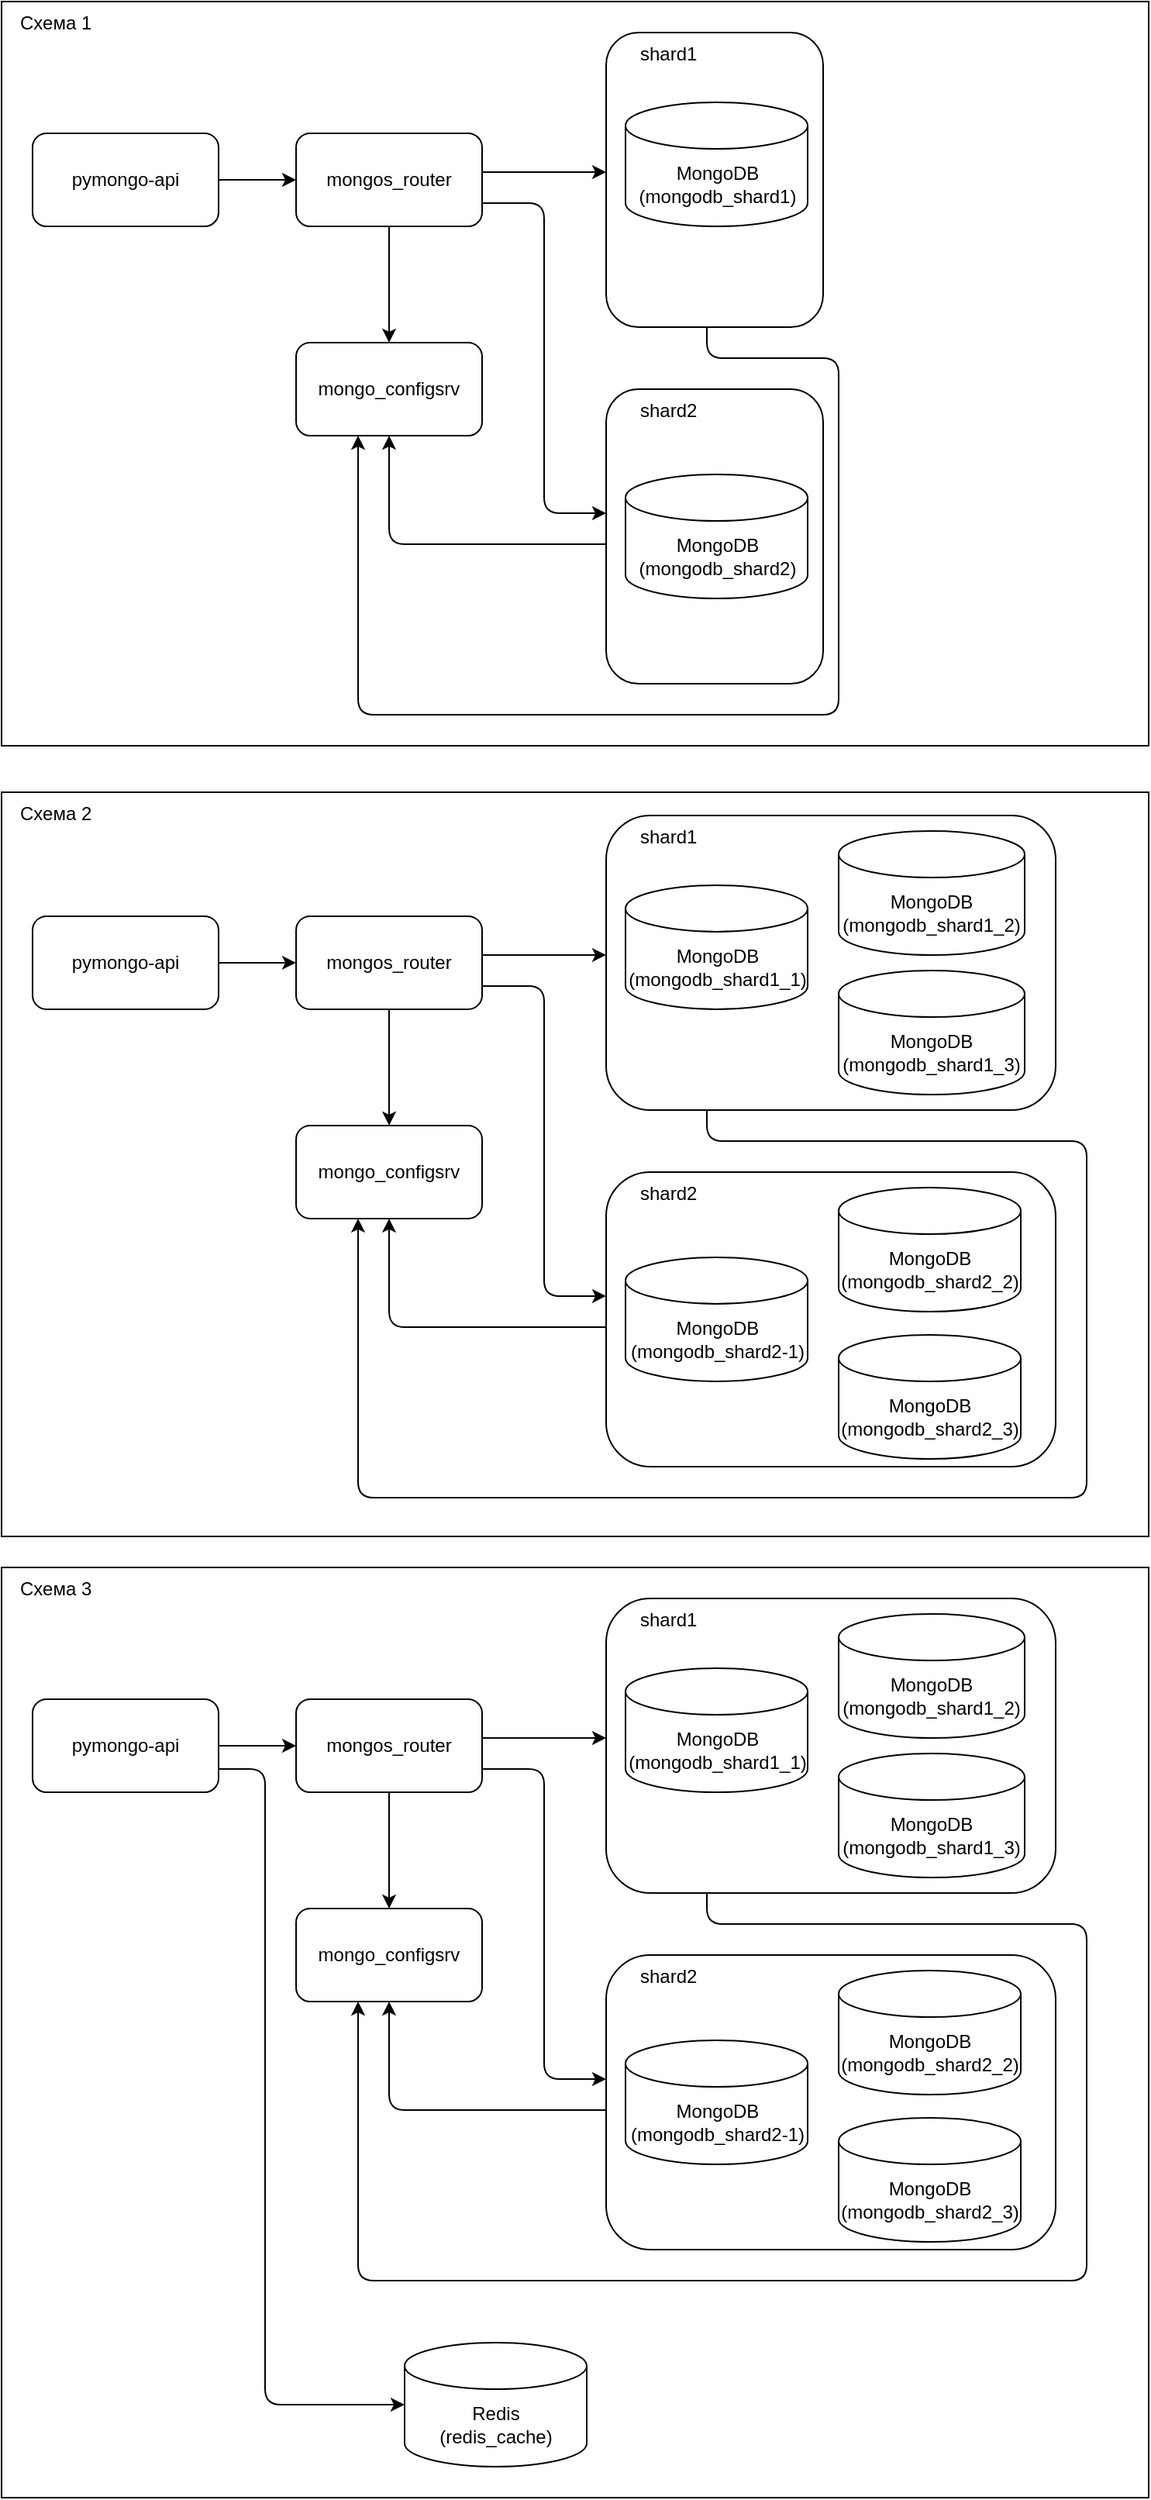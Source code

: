 <mxfile>
    <diagram name="Page-1" id="-H_mtQnk-PTXWXPvYvuk">
        <mxGraphModel dx="2609" dy="847" grid="1" gridSize="10" guides="1" tooltips="1" connect="1" arrows="1" fold="1" page="1" pageScale="1" pageWidth="1169" pageHeight="827" math="0" shadow="0">
            <root>
                <mxCell id="0"/>
                <mxCell id="1" parent="0"/>
                <mxCell id="86" value="Схема 3" style="rounded=0;whiteSpace=wrap;html=1;align=left;verticalAlign=top;spacingLeft=10;" vertex="1" parent="1">
                    <mxGeometry x="260" y="1140" width="740" height="600" as="geometry"/>
                </mxCell>
                <mxCell id="85" value="Схема 2" style="rounded=0;whiteSpace=wrap;html=1;align=left;verticalAlign=top;spacingLeft=10;" vertex="1" parent="1">
                    <mxGeometry x="260" y="640" width="740" height="480" as="geometry"/>
                </mxCell>
                <mxCell id="84" value="Схема 1" style="rounded=0;whiteSpace=wrap;html=1;align=left;verticalAlign=top;spacingLeft=10;" vertex="1" parent="1">
                    <mxGeometry x="260" y="130" width="740" height="480" as="geometry"/>
                </mxCell>
                <mxCell id="44" style="edgeStyle=orthogonalEdgeStyle;html=1;" edge="1" parent="1" source="4" target="41">
                    <mxGeometry relative="1" as="geometry">
                        <Array as="points">
                            <mxPoint x="715" y="360"/>
                            <mxPoint x="800" y="360"/>
                            <mxPoint x="800" y="590"/>
                            <mxPoint x="490" y="590"/>
                        </Array>
                    </mxGeometry>
                </mxCell>
                <mxCell id="4" value="shard1" style="rounded=1;whiteSpace=wrap;html=1;align=left;verticalAlign=top;spacingLeft=20;" parent="1" vertex="1">
                    <mxGeometry x="650" y="150" width="140" height="190" as="geometry"/>
                </mxCell>
                <mxCell id="zA23MoTUsTF4_91t8viU-2" value="MongoDB&lt;div&gt;&lt;span style=&quot;color: rgb(0, 0, 0); text-align: left;&quot;&gt;(mongodb_shard1)&lt;/span&gt;&lt;/div&gt;" style="shape=cylinder3;whiteSpace=wrap;html=1;boundedLbl=1;backgroundOutline=1;size=15;" parent="1" vertex="1">
                    <mxGeometry x="662.5" y="195" width="117.5" height="80" as="geometry"/>
                </mxCell>
                <mxCell id="10" style="edgeStyle=orthogonalEdgeStyle;html=1;" parent="1" source="40" target="5" edge="1">
                    <mxGeometry relative="1" as="geometry">
                        <Array as="points">
                            <mxPoint x="610" y="260"/>
                            <mxPoint x="610" y="460"/>
                        </Array>
                    </mxGeometry>
                </mxCell>
                <mxCell id="42" style="edgeStyle=none;html=1;" edge="1" parent="1" source="zA23MoTUsTF4_91t8viU-3" target="40">
                    <mxGeometry relative="1" as="geometry"/>
                </mxCell>
                <mxCell id="zA23MoTUsTF4_91t8viU-3" value="pymongo-api" style="rounded=1;whiteSpace=wrap;html=1;" parent="1" vertex="1">
                    <mxGeometry x="280" y="215" width="120" height="60" as="geometry"/>
                </mxCell>
                <mxCell id="zA23MoTUsTF4_91t8viU-4" style="edgeStyle=orthogonalEdgeStyle;rounded=1;orthogonalLoop=1;jettySize=auto;html=1;curved=0;" parent="1" source="40" target="4" edge="1">
                    <mxGeometry relative="1" as="geometry">
                        <Array as="points">
                            <mxPoint x="610" y="240"/>
                            <mxPoint x="610" y="240"/>
                        </Array>
                    </mxGeometry>
                </mxCell>
                <mxCell id="43" style="edgeStyle=orthogonalEdgeStyle;html=1;" edge="1" parent="1" source="5" target="41">
                    <mxGeometry relative="1" as="geometry">
                        <Array as="points">
                            <mxPoint x="510" y="480"/>
                        </Array>
                    </mxGeometry>
                </mxCell>
                <mxCell id="5" value="shard2" style="rounded=1;whiteSpace=wrap;html=1;align=left;verticalAlign=top;spacingLeft=20;" parent="1" vertex="1">
                    <mxGeometry x="650" y="380" width="140" height="190" as="geometry"/>
                </mxCell>
                <mxCell id="6" value="MongoDB&lt;div&gt;&lt;span style=&quot;color: rgb(0, 0, 0); text-align: left;&quot;&gt;(mongodb_shard2)&lt;/span&gt;&lt;/div&gt;" style="shape=cylinder3;whiteSpace=wrap;html=1;boundedLbl=1;backgroundOutline=1;size=15;" parent="1" vertex="1">
                    <mxGeometry x="662.5" y="435" width="117.5" height="80" as="geometry"/>
                </mxCell>
                <mxCell id="45" style="edgeStyle=none;html=1;" edge="1" parent="1" source="40" target="41">
                    <mxGeometry relative="1" as="geometry"/>
                </mxCell>
                <mxCell id="40" value="mongos_router" style="rounded=1;whiteSpace=wrap;html=1;" parent="1" vertex="1">
                    <mxGeometry x="450" y="215" width="120" height="60" as="geometry"/>
                </mxCell>
                <mxCell id="41" value="mongo_configsrv" style="rounded=1;whiteSpace=wrap;html=1;" vertex="1" parent="1">
                    <mxGeometry x="450" y="350" width="120" height="60" as="geometry"/>
                </mxCell>
                <mxCell id="46" style="edgeStyle=orthogonalEdgeStyle;html=1;" edge="1" parent="1" source="47" target="58">
                    <mxGeometry relative="1" as="geometry">
                        <Array as="points">
                            <mxPoint x="715" y="865"/>
                            <mxPoint x="960" y="865"/>
                            <mxPoint x="960" y="1095"/>
                            <mxPoint x="490" y="1095"/>
                        </Array>
                    </mxGeometry>
                </mxCell>
                <mxCell id="47" value="shard1" style="rounded=1;whiteSpace=wrap;html=1;align=left;verticalAlign=top;spacingLeft=20;" vertex="1" parent="1">
                    <mxGeometry x="650" y="654.94" width="290" height="190" as="geometry"/>
                </mxCell>
                <mxCell id="48" value="MongoDB&lt;div&gt;&lt;span style=&quot;color: rgb(0, 0, 0); text-align: left;&quot;&gt;(mongodb_shard1_1)&lt;/span&gt;&lt;/div&gt;" style="shape=cylinder3;whiteSpace=wrap;html=1;boundedLbl=1;backgroundOutline=1;size=15;" vertex="1" parent="1">
                    <mxGeometry x="662.5" y="699.94" width="117.5" height="80" as="geometry"/>
                </mxCell>
                <mxCell id="49" style="edgeStyle=orthogonalEdgeStyle;html=1;" edge="1" parent="1" source="57" target="54">
                    <mxGeometry relative="1" as="geometry">
                        <Array as="points">
                            <mxPoint x="610" y="764.94"/>
                            <mxPoint x="610" y="964.94"/>
                        </Array>
                    </mxGeometry>
                </mxCell>
                <mxCell id="50" style="edgeStyle=none;html=1;" edge="1" parent="1" source="51" target="57">
                    <mxGeometry relative="1" as="geometry"/>
                </mxCell>
                <mxCell id="51" value="pymongo-api" style="rounded=1;whiteSpace=wrap;html=1;" vertex="1" parent="1">
                    <mxGeometry x="280" y="719.94" width="120" height="60" as="geometry"/>
                </mxCell>
                <mxCell id="52" style="edgeStyle=orthogonalEdgeStyle;rounded=1;orthogonalLoop=1;jettySize=auto;html=1;curved=0;" edge="1" parent="1" source="57" target="47">
                    <mxGeometry relative="1" as="geometry">
                        <Array as="points">
                            <mxPoint x="610" y="744.94"/>
                            <mxPoint x="610" y="744.94"/>
                        </Array>
                    </mxGeometry>
                </mxCell>
                <mxCell id="53" style="edgeStyle=orthogonalEdgeStyle;html=1;" edge="1" parent="1" source="54" target="58">
                    <mxGeometry relative="1" as="geometry">
                        <Array as="points">
                            <mxPoint x="510" y="984.94"/>
                        </Array>
                    </mxGeometry>
                </mxCell>
                <mxCell id="54" value="shard2" style="rounded=1;whiteSpace=wrap;html=1;align=left;verticalAlign=top;spacingLeft=20;" vertex="1" parent="1">
                    <mxGeometry x="650" y="884.94" width="290" height="190" as="geometry"/>
                </mxCell>
                <mxCell id="55" value="MongoDB&lt;div&gt;&lt;span style=&quot;color: rgb(0, 0, 0); text-align: left;&quot;&gt;(mongodb_shard2-1)&lt;/span&gt;&lt;/div&gt;" style="shape=cylinder3;whiteSpace=wrap;html=1;boundedLbl=1;backgroundOutline=1;size=15;" vertex="1" parent="1">
                    <mxGeometry x="662.5" y="939.94" width="117.5" height="80" as="geometry"/>
                </mxCell>
                <mxCell id="56" style="edgeStyle=none;html=1;" edge="1" parent="1" source="57" target="58">
                    <mxGeometry relative="1" as="geometry"/>
                </mxCell>
                <mxCell id="57" value="mongos_router" style="rounded=1;whiteSpace=wrap;html=1;" vertex="1" parent="1">
                    <mxGeometry x="450" y="719.94" width="120" height="60" as="geometry"/>
                </mxCell>
                <mxCell id="58" value="mongo_configsrv" style="rounded=1;whiteSpace=wrap;html=1;" vertex="1" parent="1">
                    <mxGeometry x="450" y="854.94" width="120" height="60" as="geometry"/>
                </mxCell>
                <mxCell id="59" value="MongoDB&lt;div&gt;&lt;span style=&quot;color: rgb(0, 0, 0); text-align: left;&quot;&gt;(mongodb_shard1_2)&lt;/span&gt;&lt;/div&gt;" style="shape=cylinder3;whiteSpace=wrap;html=1;boundedLbl=1;backgroundOutline=1;size=15;" vertex="1" parent="1">
                    <mxGeometry x="800" y="665" width="120" height="80" as="geometry"/>
                </mxCell>
                <mxCell id="60" value="MongoDB&lt;div&gt;&lt;span style=&quot;color: rgb(0, 0, 0); text-align: left;&quot;&gt;(mongodb_shard1_3)&lt;/span&gt;&lt;/div&gt;" style="shape=cylinder3;whiteSpace=wrap;html=1;boundedLbl=1;backgroundOutline=1;size=15;" vertex="1" parent="1">
                    <mxGeometry x="800" y="755" width="120" height="80" as="geometry"/>
                </mxCell>
                <mxCell id="61" value="MongoDB&lt;div&gt;&lt;span style=&quot;color: rgb(0, 0, 0); text-align: left;&quot;&gt;(mongodb_shard2_2)&lt;/span&gt;&lt;/div&gt;" style="shape=cylinder3;whiteSpace=wrap;html=1;boundedLbl=1;backgroundOutline=1;size=15;" vertex="1" parent="1">
                    <mxGeometry x="800" y="895" width="117.5" height="80" as="geometry"/>
                </mxCell>
                <mxCell id="62" value="MongoDB&lt;div&gt;&lt;span style=&quot;color: rgb(0, 0, 0); text-align: left;&quot;&gt;(mongodb_shard2_3)&lt;/span&gt;&lt;/div&gt;" style="shape=cylinder3;whiteSpace=wrap;html=1;boundedLbl=1;backgroundOutline=1;size=15;" vertex="1" parent="1">
                    <mxGeometry x="800" y="990" width="117.5" height="80" as="geometry"/>
                </mxCell>
                <mxCell id="64" style="edgeStyle=orthogonalEdgeStyle;html=1;" edge="1" parent="1" source="65" target="76">
                    <mxGeometry relative="1" as="geometry">
                        <Array as="points">
                            <mxPoint x="715" y="1370.06"/>
                            <mxPoint x="960" y="1370.06"/>
                            <mxPoint x="960" y="1600.06"/>
                            <mxPoint x="490" y="1600.06"/>
                        </Array>
                    </mxGeometry>
                </mxCell>
                <mxCell id="65" value="shard1" style="rounded=1;whiteSpace=wrap;html=1;align=left;verticalAlign=top;spacingLeft=20;" vertex="1" parent="1">
                    <mxGeometry x="650" y="1160" width="290" height="190" as="geometry"/>
                </mxCell>
                <mxCell id="66" value="MongoDB&lt;div&gt;&lt;span style=&quot;color: rgb(0, 0, 0); text-align: left;&quot;&gt;(mongodb_shard1_1)&lt;/span&gt;&lt;/div&gt;" style="shape=cylinder3;whiteSpace=wrap;html=1;boundedLbl=1;backgroundOutline=1;size=15;" vertex="1" parent="1">
                    <mxGeometry x="662.5" y="1205" width="117.5" height="80" as="geometry"/>
                </mxCell>
                <mxCell id="67" style="edgeStyle=orthogonalEdgeStyle;html=1;" edge="1" parent="1" source="75" target="72">
                    <mxGeometry relative="1" as="geometry">
                        <Array as="points">
                            <mxPoint x="610" y="1270"/>
                            <mxPoint x="610" y="1470"/>
                        </Array>
                    </mxGeometry>
                </mxCell>
                <mxCell id="68" style="edgeStyle=none;html=1;" edge="1" parent="1" source="69" target="75">
                    <mxGeometry relative="1" as="geometry"/>
                </mxCell>
                <mxCell id="83" style="edgeStyle=orthogonalEdgeStyle;html=1;" edge="1" parent="1" source="69" target="82">
                    <mxGeometry relative="1" as="geometry">
                        <Array as="points">
                            <mxPoint x="430" y="1270"/>
                            <mxPoint x="430" y="1680"/>
                        </Array>
                    </mxGeometry>
                </mxCell>
                <mxCell id="69" value="pymongo-api" style="rounded=1;whiteSpace=wrap;html=1;" vertex="1" parent="1">
                    <mxGeometry x="280" y="1225" width="120" height="60" as="geometry"/>
                </mxCell>
                <mxCell id="70" style="edgeStyle=orthogonalEdgeStyle;rounded=1;orthogonalLoop=1;jettySize=auto;html=1;curved=0;" edge="1" parent="1" source="75" target="65">
                    <mxGeometry relative="1" as="geometry">
                        <Array as="points">
                            <mxPoint x="610" y="1250"/>
                            <mxPoint x="610" y="1250"/>
                        </Array>
                    </mxGeometry>
                </mxCell>
                <mxCell id="71" style="edgeStyle=orthogonalEdgeStyle;html=1;" edge="1" parent="1" source="72" target="76">
                    <mxGeometry relative="1" as="geometry">
                        <Array as="points">
                            <mxPoint x="510" y="1490"/>
                        </Array>
                    </mxGeometry>
                </mxCell>
                <mxCell id="72" value="shard2" style="rounded=1;whiteSpace=wrap;html=1;align=left;verticalAlign=top;spacingLeft=20;" vertex="1" parent="1">
                    <mxGeometry x="650" y="1390" width="290" height="190" as="geometry"/>
                </mxCell>
                <mxCell id="73" value="MongoDB&lt;div&gt;&lt;span style=&quot;color: rgb(0, 0, 0); text-align: left;&quot;&gt;(mongodb_shard2-1)&lt;/span&gt;&lt;/div&gt;" style="shape=cylinder3;whiteSpace=wrap;html=1;boundedLbl=1;backgroundOutline=1;size=15;" vertex="1" parent="1">
                    <mxGeometry x="662.5" y="1445" width="117.5" height="80" as="geometry"/>
                </mxCell>
                <mxCell id="74" style="edgeStyle=none;html=1;" edge="1" parent="1" source="75" target="76">
                    <mxGeometry relative="1" as="geometry"/>
                </mxCell>
                <mxCell id="75" value="mongos_router" style="rounded=1;whiteSpace=wrap;html=1;" vertex="1" parent="1">
                    <mxGeometry x="450" y="1225" width="120" height="60" as="geometry"/>
                </mxCell>
                <mxCell id="76" value="mongo_configsrv" style="rounded=1;whiteSpace=wrap;html=1;" vertex="1" parent="1">
                    <mxGeometry x="450" y="1360" width="120" height="60" as="geometry"/>
                </mxCell>
                <mxCell id="77" value="MongoDB&lt;div&gt;&lt;span style=&quot;color: rgb(0, 0, 0); text-align: left;&quot;&gt;(mongodb_shard1_2)&lt;/span&gt;&lt;/div&gt;" style="shape=cylinder3;whiteSpace=wrap;html=1;boundedLbl=1;backgroundOutline=1;size=15;" vertex="1" parent="1">
                    <mxGeometry x="800" y="1170.06" width="120" height="80" as="geometry"/>
                </mxCell>
                <mxCell id="78" value="MongoDB&lt;div&gt;&lt;span style=&quot;color: rgb(0, 0, 0); text-align: left;&quot;&gt;(mongodb_shard1_3)&lt;/span&gt;&lt;/div&gt;" style="shape=cylinder3;whiteSpace=wrap;html=1;boundedLbl=1;backgroundOutline=1;size=15;" vertex="1" parent="1">
                    <mxGeometry x="800" y="1260.06" width="120" height="80" as="geometry"/>
                </mxCell>
                <mxCell id="79" value="MongoDB&lt;div&gt;&lt;span style=&quot;color: rgb(0, 0, 0); text-align: left;&quot;&gt;(mongodb_shard2_2)&lt;/span&gt;&lt;/div&gt;" style="shape=cylinder3;whiteSpace=wrap;html=1;boundedLbl=1;backgroundOutline=1;size=15;" vertex="1" parent="1">
                    <mxGeometry x="800" y="1400.06" width="117.5" height="80" as="geometry"/>
                </mxCell>
                <mxCell id="80" value="MongoDB&lt;div&gt;&lt;span style=&quot;color: rgb(0, 0, 0); text-align: left;&quot;&gt;(mongodb_shard2_3)&lt;/span&gt;&lt;/div&gt;" style="shape=cylinder3;whiteSpace=wrap;html=1;boundedLbl=1;backgroundOutline=1;size=15;" vertex="1" parent="1">
                    <mxGeometry x="800" y="1495.06" width="117.5" height="80" as="geometry"/>
                </mxCell>
                <mxCell id="82" value="Redis&lt;div&gt;&lt;span style=&quot;color: rgb(0, 0, 0); text-align: left;&quot;&gt;(redis_cache)&lt;/span&gt;&lt;/div&gt;" style="shape=cylinder3;whiteSpace=wrap;html=1;boundedLbl=1;backgroundOutline=1;size=15;" vertex="1" parent="1">
                    <mxGeometry x="520" y="1640" width="117.5" height="80" as="geometry"/>
                </mxCell>
            </root>
        </mxGraphModel>
    </diagram>
</mxfile>
